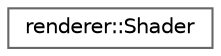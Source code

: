 digraph "Graphical Class Hierarchy"
{
 // LATEX_PDF_SIZE
  bgcolor="transparent";
  edge [fontname=Helvetica,fontsize=10,labelfontname=Helvetica,labelfontsize=10];
  node [fontname=Helvetica,fontsize=10,shape=box,height=0.2,width=0.4];
  rankdir="LR";
  Node0 [id="Node000000",label="renderer::Shader",height=0.2,width=0.4,color="grey40", fillcolor="white", style="filled",URL="$structrenderer_1_1_shader.html",tooltip=" "];
}
